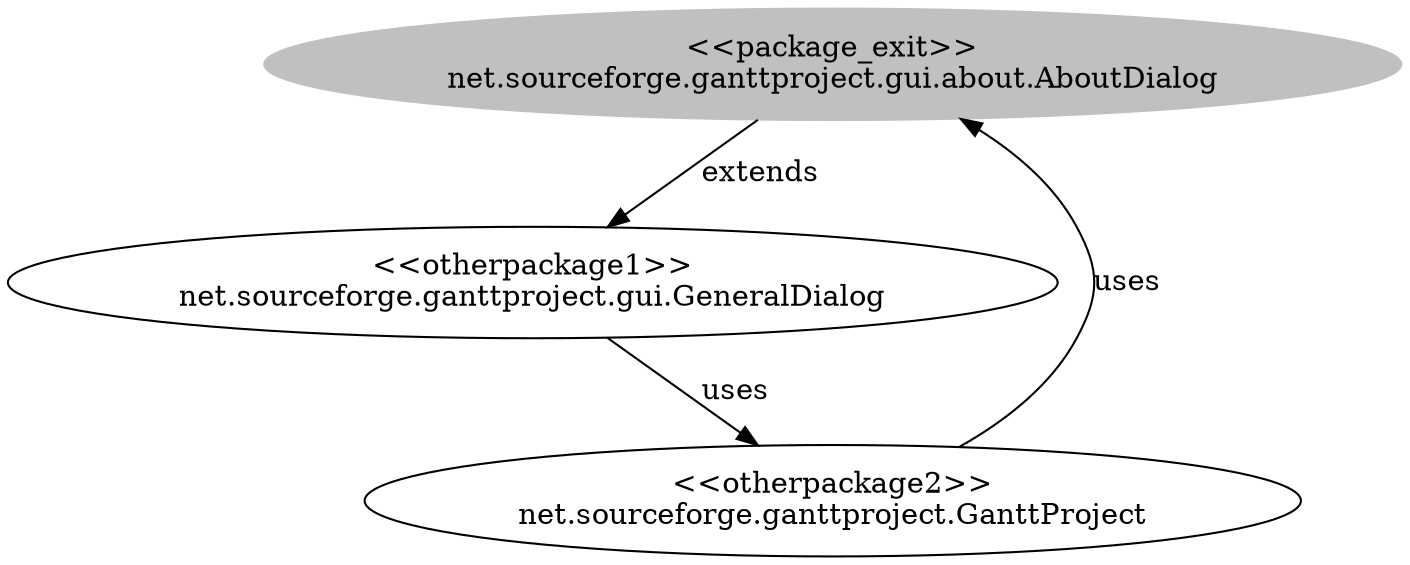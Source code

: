 digraph cd {
	net_sourceforge_ganttproject_gui_about_AboutDialog [label="<<package_exit>>
net.sourceforge.ganttproject.gui.about.AboutDialog",style=filled,color="grey"];
	net_sourceforge_ganttproject_gui_GeneralDialog [label="<<otherpackage1>>
net.sourceforge.ganttproject.gui.GeneralDialog"];
	net_sourceforge_ganttproject_GanttProject [label="<<otherpackage2>>
net.sourceforge.ganttproject.GanttProject"];
	net_sourceforge_ganttproject_gui_about_AboutDialog -> net_sourceforge_ganttproject_gui_GeneralDialog [label=extends];
	net_sourceforge_ganttproject_GanttProject -> net_sourceforge_ganttproject_gui_about_AboutDialog [label=uses];
	net_sourceforge_ganttproject_gui_GeneralDialog -> net_sourceforge_ganttproject_GanttProject [label=uses];
}
